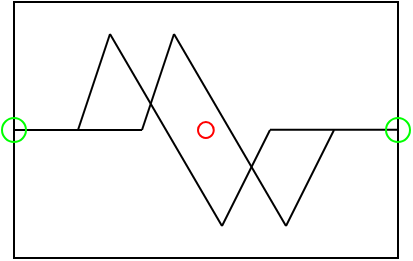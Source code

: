 <mxfile compressed="false" version="20.3.0" type="device">
  <diagram name="ND0014" id="dXk_gF_gWXeMhfjXO4UZ">
    <mxGraphModel dx="1408" dy="963" grid="1" gridSize="2" guides="1" tooltips="1" connect="0" arrows="1" fold="1" page="1" pageScale="1" pageWidth="1169" pageHeight="827" math="0" shadow="0">
      <root>
        <mxCell id="ghxMztDACuWbekmF2jji-0" />
        <object label="Symbol" Width="12" Height="8" UoM="mm" id="ghxMztDACuWbekmF2jji-124">
          <mxCell style="locked=1;" parent="ghxMztDACuWbekmF2jji-0" />
        </object>
        <mxCell id="7BvuQ1wFKm2BExs7mEzO-0" value="" style="rounded=0;whiteSpace=wrap;html=1;fillColor=none;" parent="ghxMztDACuWbekmF2jji-124" vertex="1">
          <mxGeometry x="256" y="112" width="192" height="128" as="geometry" />
        </mxCell>
        <mxCell id="7BvuQ1wFKm2BExs7mEzO-5" value="" style="endArrow=none;html=1;rounded=0;exitX=0;exitY=0.5;exitDx=0;exitDy=0;" parent="ghxMztDACuWbekmF2jji-124" source="7BvuQ1wFKm2BExs7mEzO-0" edge="1">
          <mxGeometry width="50" height="50" relative="1" as="geometry">
            <mxPoint x="298" y="320" as="sourcePoint" />
            <mxPoint x="320" y="176" as="targetPoint" />
          </mxGeometry>
        </mxCell>
        <mxCell id="7BvuQ1wFKm2BExs7mEzO-6" value="" style="endArrow=none;html=1;rounded=0;" parent="ghxMztDACuWbekmF2jji-124" edge="1">
          <mxGeometry width="50" height="50" relative="1" as="geometry">
            <mxPoint x="288" y="176" as="sourcePoint" />
            <mxPoint x="304" y="128" as="targetPoint" />
          </mxGeometry>
        </mxCell>
        <mxCell id="7BvuQ1wFKm2BExs7mEzO-7" value="" style="endArrow=none;html=1;rounded=0;" parent="ghxMztDACuWbekmF2jji-124" edge="1">
          <mxGeometry width="50" height="50" relative="1" as="geometry">
            <mxPoint x="304" y="128" as="sourcePoint" />
            <mxPoint x="360" y="224" as="targetPoint" />
            <Array as="points">
              <mxPoint x="360" y="224" />
            </Array>
          </mxGeometry>
        </mxCell>
        <mxCell id="7BvuQ1wFKm2BExs7mEzO-8" value="" style="endArrow=none;html=1;jumpStyle=none;rounded=0;" parent="ghxMztDACuWbekmF2jji-124" edge="1">
          <mxGeometry width="50" height="50" relative="1" as="geometry">
            <mxPoint x="360" y="224" as="sourcePoint" />
            <mxPoint x="384" y="176" as="targetPoint" />
            <Array as="points">
              <mxPoint x="384" y="176" />
            </Array>
          </mxGeometry>
        </mxCell>
        <mxCell id="7BvuQ1wFKm2BExs7mEzO-14" value="" style="endArrow=none;html=1;rounded=0;" parent="ghxMztDACuWbekmF2jji-124" edge="1">
          <mxGeometry width="50" height="50" relative="1" as="geometry">
            <mxPoint x="320" y="176" as="sourcePoint" />
            <mxPoint x="336" y="128" as="targetPoint" />
          </mxGeometry>
        </mxCell>
        <mxCell id="7BvuQ1wFKm2BExs7mEzO-15" value="" style="endArrow=none;html=1;rounded=0;" parent="ghxMztDACuWbekmF2jji-124" edge="1">
          <mxGeometry width="50" height="50" relative="1" as="geometry">
            <mxPoint x="336" y="128" as="sourcePoint" />
            <mxPoint x="392" y="224" as="targetPoint" />
            <Array as="points">
              <mxPoint x="392" y="224" />
            </Array>
          </mxGeometry>
        </mxCell>
        <mxCell id="7BvuQ1wFKm2BExs7mEzO-16" value="" style="endArrow=none;html=1;jumpStyle=none;rounded=0;" parent="ghxMztDACuWbekmF2jji-124" edge="1">
          <mxGeometry width="50" height="50" relative="1" as="geometry">
            <mxPoint x="392" y="224" as="sourcePoint" />
            <mxPoint x="416" y="176" as="targetPoint" />
            <Array as="points" />
          </mxGeometry>
        </mxCell>
        <mxCell id="7BvuQ1wFKm2BExs7mEzO-17" value="" style="endArrow=none;html=1;rounded=0;exitX=0;exitY=0.5;exitDx=0;exitDy=0;" parent="ghxMztDACuWbekmF2jji-124" edge="1">
          <mxGeometry width="50" height="50" relative="1" as="geometry">
            <mxPoint x="384" y="175.9" as="sourcePoint" />
            <mxPoint x="448" y="175.9" as="targetPoint" />
          </mxGeometry>
        </mxCell>
        <mxCell id="ghxMztDACuWbekmF2jji-128" value="Connection" style="" parent="ghxMztDACuWbekmF2jji-0" />
        <object label="Connection" PipingConnector="Y" LabelConnector="N" SignalConnector="N" Direction="0" AuxiliaryConnector="N" id="ghxMztDACuWbekmF2jji-129">
          <mxCell style="vsdxID=1407;fillColor=none;gradientColor=none;shape=stencil(rVFbDsIgEDwNnyQU4glqvcfGblsilmZBS28vZGMsxg9j/JvZmX1kR5g2TLCg0CpE8hdcbR8nYY5CaztPSDZmJEwnTDt4wpH8be6ZL1CcBV39vUxI3KdKh1YbswPTEzuBzlmiVGmKau9zUKM+jlJJQrJBko8QrZ+rrQ5oRJnXyMHBWElhRVx25ebnw/5zVvPFWRm83jxY5zilvf4eSy5xpKZ7AA==);strokeColor=#00FF00;strokeWidth=1;points=[[0.5,0.5,0,0,0]];labelBackgroundColor=none;rounded=0;html=1;whiteSpace=wrap;aspect=fixed;noLabel=1;snapToPoint=1;container=0;fontSize=16;fontFamily=Helvetica;" parent="ghxMztDACuWbekmF2jji-128" vertex="1">
            <mxGeometry x="442" y="170" width="12" height="12" as="geometry" />
          </mxCell>
        </object>
        <object label="Connection" PipingConnector="Y" LabelConnector="N" SignalConnector="N" Direction="180" AuxiliaryConnector="N" id="ghxMztDACuWbekmF2jji-130">
          <mxCell style="vsdxID=1407;fillColor=none;gradientColor=none;shape=stencil(rVFbDsIgEDwNnyQU4glqvcfGblsilmZBS28vZGMsxg9j/JvZmX1kR5g2TLCg0CpE8hdcbR8nYY5CaztPSDZmJEwnTDt4wpH8be6ZL1CcBV39vUxI3KdKh1YbswPTEzuBzlmiVGmKau9zUKM+jlJJQrJBko8QrZ+rrQ5oRJnXyMHBWElhRVx25ebnw/5zVvPFWRm83jxY5zilvf4eSy5xpKZ7AA==);strokeColor=#00FF00;strokeWidth=1;points=[[0.5,0.5,0,0,0]];labelBackgroundColor=none;rounded=0;html=1;whiteSpace=wrap;aspect=fixed;noLabel=1;snapToPoint=1;container=0;fontSize=16;fontFamily=Helvetica;" parent="ghxMztDACuWbekmF2jji-128" vertex="1">
            <mxGeometry x="250" y="170" width="12" height="12" as="geometry" />
          </mxCell>
        </object>
        <mxCell id="ghxMztDACuWbekmF2jji-135" value="Label" style="locked=1;" parent="ghxMztDACuWbekmF2jji-0" />
        <mxCell id="ghxMztDACuWbekmF2jji-137" value="Origo" style="locked=1;" parent="ghxMztDACuWbekmF2jji-0" />
        <object label="origo" id="ghxMztDACuWbekmF2jji-138">
          <mxCell style="vsdxID=1407;fillColor=none;gradientColor=none;shape=stencil(rVFbDsIgEDwNnyQU4glqvcfGblsilmZBS28vZGMsxg9j/JvZmX1kR5g2TLCg0CpE8hdcbR8nYY5CaztPSDZmJEwnTDt4wpH8be6ZL1CcBV39vUxI3KdKh1YbswPTEzuBzlmiVGmKau9zUKM+jlJJQrJBko8QrZ+rrQ5oRJnXyMHBWElhRVx25ebnw/5zVvPFWRm83jxY5zilvf4eSy5xpKZ7AA==);strokeColor=#ff0000;strokeWidth=1;points=[[0.5,0.5,0,0,0]];labelBackgroundColor=none;rounded=0;html=1;whiteSpace=wrap;aspect=fixed;noLabel=1;snapToPoint=1;" parent="ghxMztDACuWbekmF2jji-137" vertex="1">
            <mxGeometry x="348" y="172.06" width="7.874" height="7.87" as="geometry" />
          </mxCell>
        </object>
      </root>
    </mxGraphModel>
  </diagram>
</mxfile>

